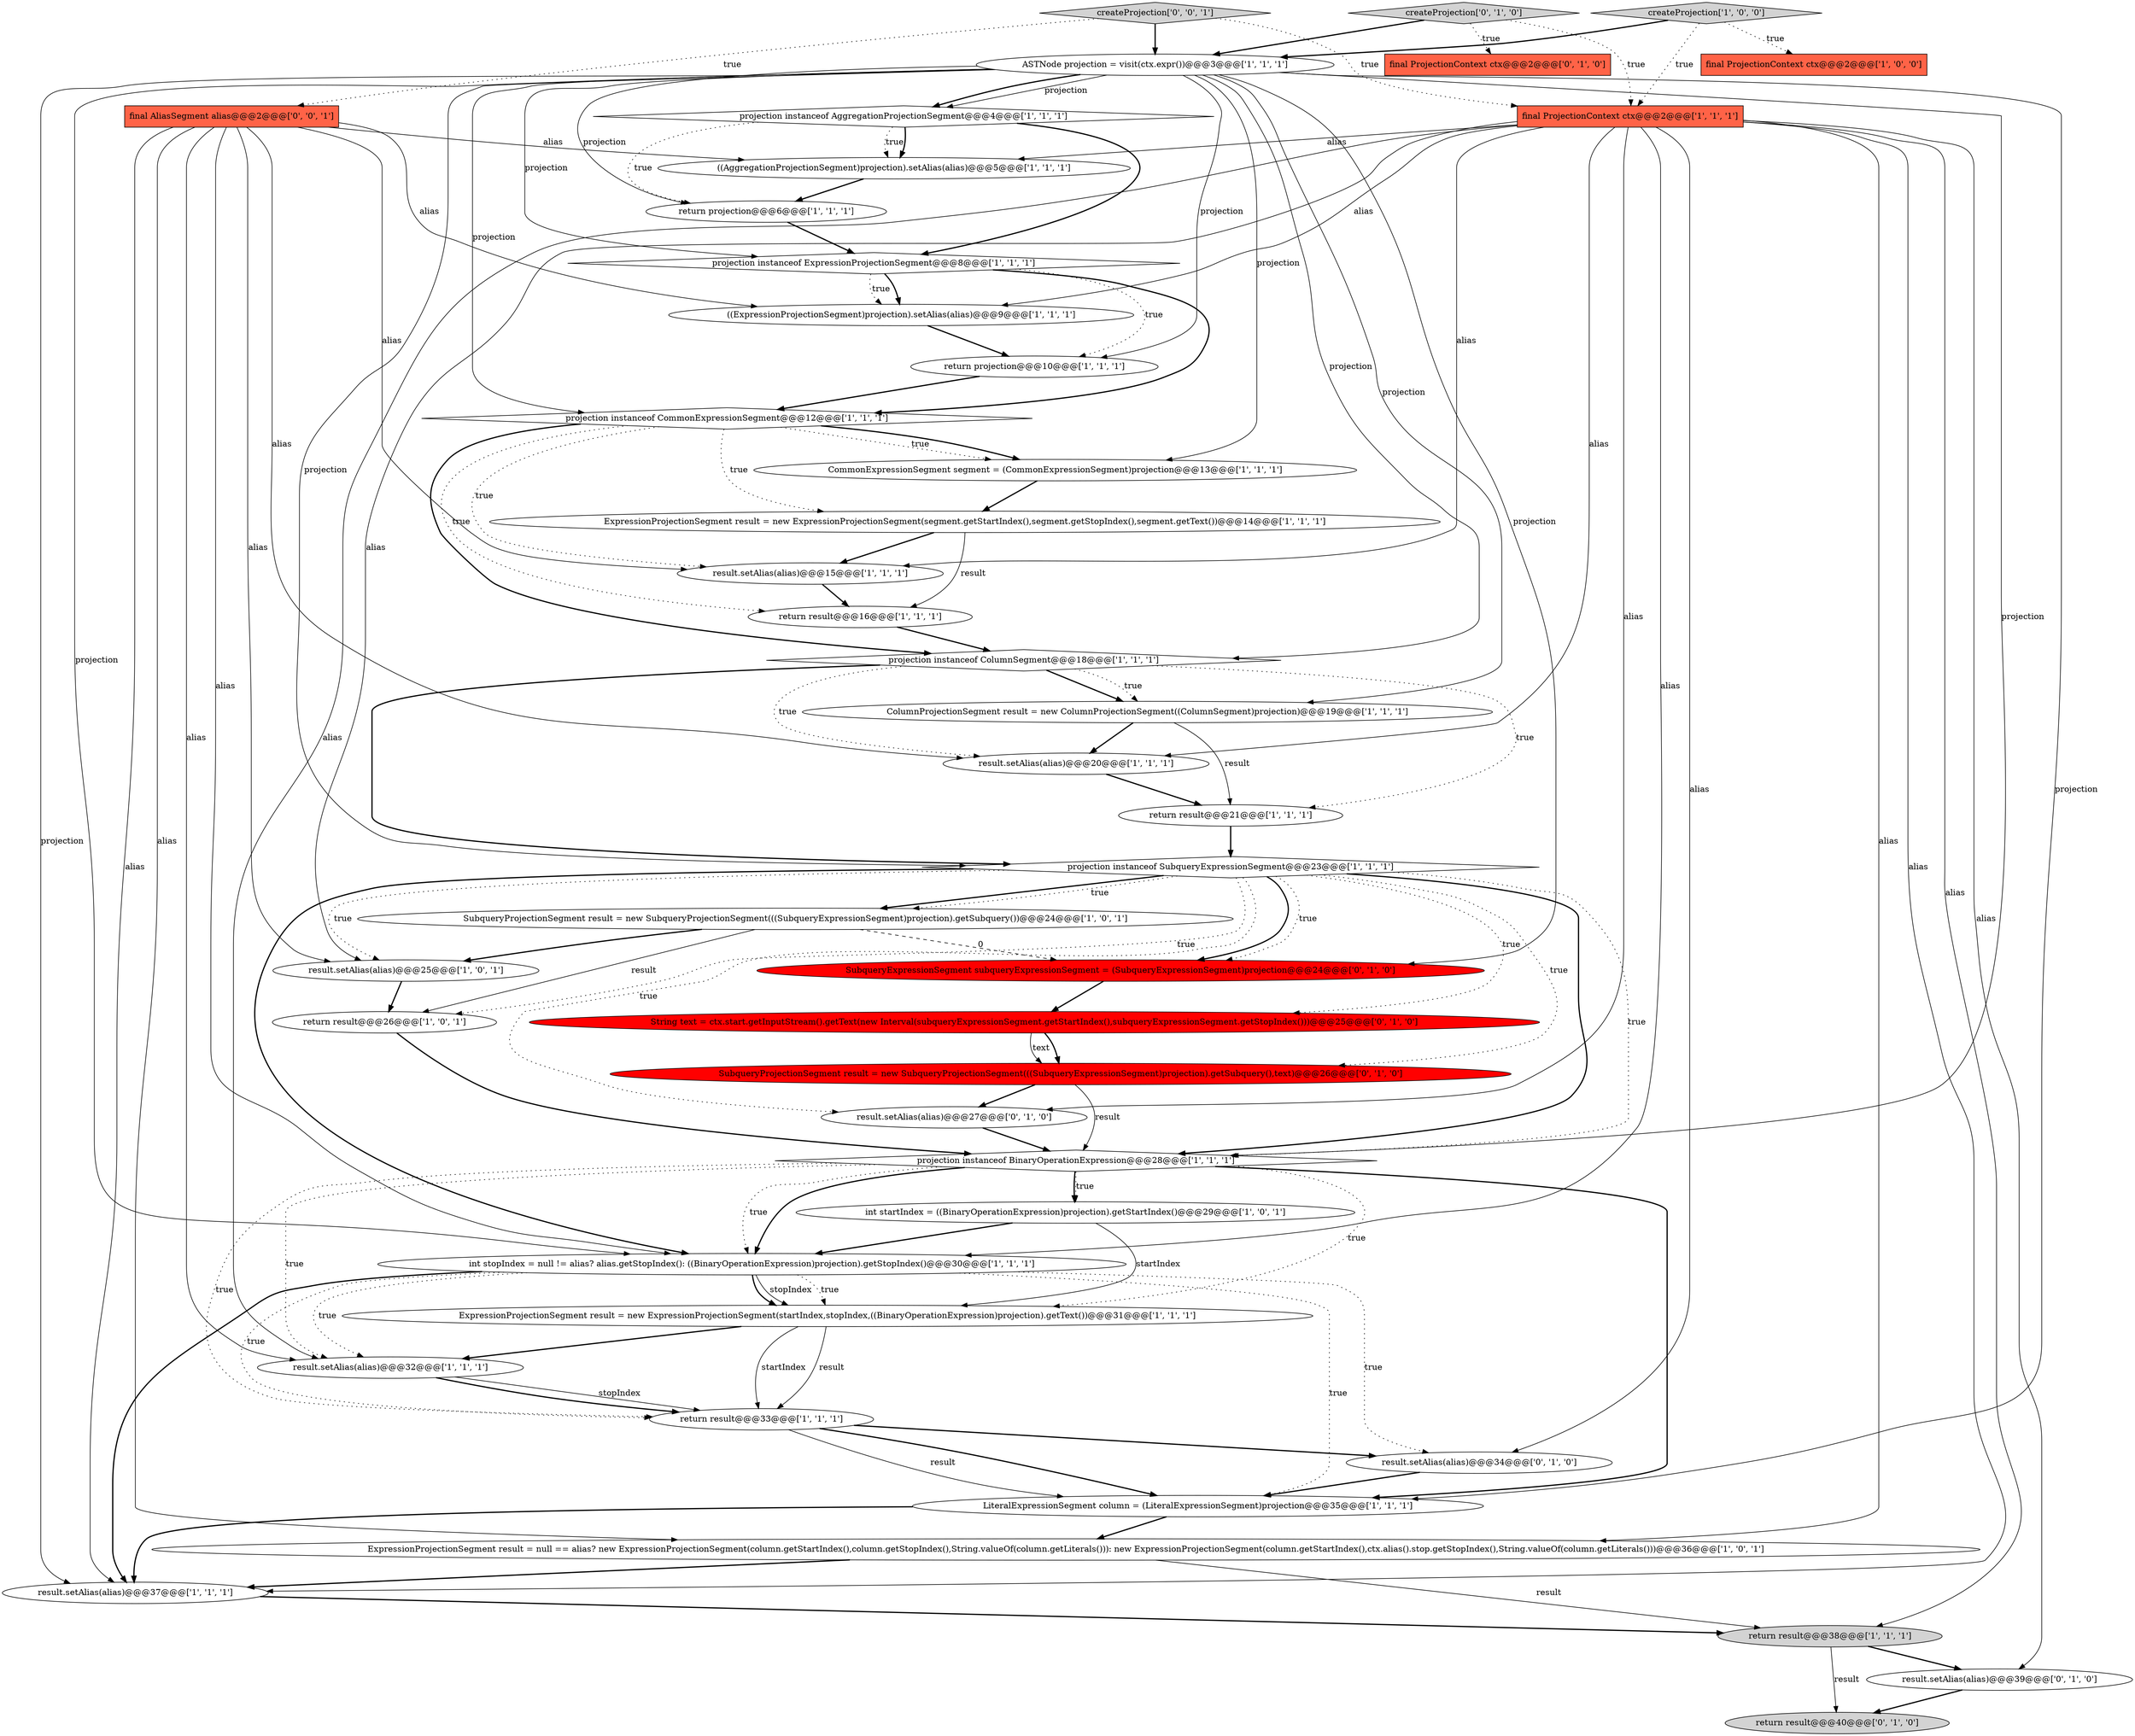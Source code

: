 digraph {
21 [style = filled, label = "((AggregationProjectionSegment)projection).setAlias(alias)@@@5@@@['1', '1', '1']", fillcolor = white, shape = ellipse image = "AAA0AAABBB1BBB"];
5 [style = filled, label = "return result@@@38@@@['1', '1', '1']", fillcolor = lightgray, shape = ellipse image = "AAA0AAABBB1BBB"];
42 [style = filled, label = "final AliasSegment alias@@@2@@@['0', '0', '1']", fillcolor = tomato, shape = box image = "AAA0AAABBB3BBB"];
9 [style = filled, label = "ExpressionProjectionSegment result = new ExpressionProjectionSegment(startIndex,stopIndex,((BinaryOperationExpression)projection).getText())@@@31@@@['1', '1', '1']", fillcolor = white, shape = ellipse image = "AAA0AAABBB1BBB"];
12 [style = filled, label = "return result@@@21@@@['1', '1', '1']", fillcolor = white, shape = ellipse image = "AAA0AAABBB1BBB"];
15 [style = filled, label = "return projection@@@10@@@['1', '1', '1']", fillcolor = white, shape = ellipse image = "AAA0AAABBB1BBB"];
37 [style = filled, label = "result.setAlias(alias)@@@27@@@['0', '1', '0']", fillcolor = white, shape = ellipse image = "AAA0AAABBB2BBB"];
6 [style = filled, label = "projection instanceof ColumnSegment@@@18@@@['1', '1', '1']", fillcolor = white, shape = diamond image = "AAA0AAABBB1BBB"];
20 [style = filled, label = "projection instanceof CommonExpressionSegment@@@12@@@['1', '1', '1']", fillcolor = white, shape = diamond image = "AAA0AAABBB1BBB"];
25 [style = filled, label = "((ExpressionProjectionSegment)projection).setAlias(alias)@@@9@@@['1', '1', '1']", fillcolor = white, shape = ellipse image = "AAA0AAABBB1BBB"];
10 [style = filled, label = "projection instanceof SubqueryExpressionSegment@@@23@@@['1', '1', '1']", fillcolor = white, shape = diamond image = "AAA0AAABBB1BBB"];
35 [style = filled, label = "SubqueryExpressionSegment subqueryExpressionSegment = (SubqueryExpressionSegment)projection@@@24@@@['0', '1', '0']", fillcolor = red, shape = ellipse image = "AAA1AAABBB2BBB"];
4 [style = filled, label = "CommonExpressionSegment segment = (CommonExpressionSegment)projection@@@13@@@['1', '1', '1']", fillcolor = white, shape = ellipse image = "AAA0AAABBB1BBB"];
36 [style = filled, label = "String text = ctx.start.getInputStream().getText(new Interval(subqueryExpressionSegment.getStartIndex(),subqueryExpressionSegment.getStopIndex()))@@@25@@@['0', '1', '0']", fillcolor = red, shape = ellipse image = "AAA1AAABBB2BBB"];
3 [style = filled, label = "result.setAlias(alias)@@@15@@@['1', '1', '1']", fillcolor = white, shape = ellipse image = "AAA0AAABBB1BBB"];
39 [style = filled, label = "result.setAlias(alias)@@@34@@@['0', '1', '0']", fillcolor = white, shape = ellipse image = "AAA0AAABBB2BBB"];
24 [style = filled, label = "return result@@@33@@@['1', '1', '1']", fillcolor = white, shape = ellipse image = "AAA0AAABBB1BBB"];
13 [style = filled, label = "projection instanceof AggregationProjectionSegment@@@4@@@['1', '1', '1']", fillcolor = white, shape = diamond image = "AAA0AAABBB1BBB"];
40 [style = filled, label = "return result@@@40@@@['0', '1', '0']", fillcolor = lightgray, shape = ellipse image = "AAA0AAABBB2BBB"];
19 [style = filled, label = "ColumnProjectionSegment result = new ColumnProjectionSegment((ColumnSegment)projection)@@@19@@@['1', '1', '1']", fillcolor = white, shape = ellipse image = "AAA0AAABBB1BBB"];
8 [style = filled, label = "ASTNode projection = visit(ctx.expr())@@@3@@@['1', '1', '1']", fillcolor = white, shape = ellipse image = "AAA0AAABBB1BBB"];
23 [style = filled, label = "LiteralExpressionSegment column = (LiteralExpressionSegment)projection@@@35@@@['1', '1', '1']", fillcolor = white, shape = ellipse image = "AAA0AAABBB1BBB"];
17 [style = filled, label = "return projection@@@6@@@['1', '1', '1']", fillcolor = white, shape = ellipse image = "AAA0AAABBB1BBB"];
41 [style = filled, label = "SubqueryProjectionSegment result = new SubqueryProjectionSegment(((SubqueryExpressionSegment)projection).getSubquery(),text)@@@26@@@['0', '1', '0']", fillcolor = red, shape = ellipse image = "AAA1AAABBB2BBB"];
33 [style = filled, label = "createProjection['0', '1', '0']", fillcolor = lightgray, shape = diamond image = "AAA0AAABBB2BBB"];
27 [style = filled, label = "result.setAlias(alias)@@@25@@@['1', '0', '1']", fillcolor = white, shape = ellipse image = "AAA0AAABBB1BBB"];
26 [style = filled, label = "return result@@@26@@@['1', '0', '1']", fillcolor = white, shape = ellipse image = "AAA0AAABBB1BBB"];
30 [style = filled, label = "int stopIndex = null != alias? alias.getStopIndex(): ((BinaryOperationExpression)projection).getStopIndex()@@@30@@@['1', '1', '1']", fillcolor = white, shape = ellipse image = "AAA0AAABBB1BBB"];
1 [style = filled, label = "return result@@@16@@@['1', '1', '1']", fillcolor = white, shape = ellipse image = "AAA0AAABBB1BBB"];
18 [style = filled, label = "result.setAlias(alias)@@@37@@@['1', '1', '1']", fillcolor = white, shape = ellipse image = "AAA0AAABBB1BBB"];
32 [style = filled, label = "final ProjectionContext ctx@@@2@@@['1', '1', '1']", fillcolor = tomato, shape = box image = "AAA0AAABBB1BBB"];
11 [style = filled, label = "result.setAlias(alias)@@@20@@@['1', '1', '1']", fillcolor = white, shape = ellipse image = "AAA0AAABBB1BBB"];
28 [style = filled, label = "final ProjectionContext ctx@@@2@@@['1', '0', '0']", fillcolor = tomato, shape = box image = "AAA0AAABBB1BBB"];
34 [style = filled, label = "final ProjectionContext ctx@@@2@@@['0', '1', '0']", fillcolor = tomato, shape = box image = "AAA0AAABBB2BBB"];
29 [style = filled, label = "ExpressionProjectionSegment result = new ExpressionProjectionSegment(segment.getStartIndex(),segment.getStopIndex(),segment.getText())@@@14@@@['1', '1', '1']", fillcolor = white, shape = ellipse image = "AAA0AAABBB1BBB"];
31 [style = filled, label = "result.setAlias(alias)@@@32@@@['1', '1', '1']", fillcolor = white, shape = ellipse image = "AAA0AAABBB1BBB"];
43 [style = filled, label = "createProjection['0', '0', '1']", fillcolor = lightgray, shape = diamond image = "AAA0AAABBB3BBB"];
7 [style = filled, label = "SubqueryProjectionSegment result = new SubqueryProjectionSegment(((SubqueryExpressionSegment)projection).getSubquery())@@@24@@@['1', '0', '1']", fillcolor = white, shape = ellipse image = "AAA0AAABBB1BBB"];
2 [style = filled, label = "int startIndex = ((BinaryOperationExpression)projection).getStartIndex()@@@29@@@['1', '0', '1']", fillcolor = white, shape = ellipse image = "AAA0AAABBB1BBB"];
0 [style = filled, label = "createProjection['1', '0', '0']", fillcolor = lightgray, shape = diamond image = "AAA0AAABBB1BBB"];
38 [style = filled, label = "result.setAlias(alias)@@@39@@@['0', '1', '0']", fillcolor = white, shape = ellipse image = "AAA0AAABBB2BBB"];
22 [style = filled, label = "projection instanceof ExpressionProjectionSegment@@@8@@@['1', '1', '1']", fillcolor = white, shape = diamond image = "AAA0AAABBB1BBB"];
16 [style = filled, label = "ExpressionProjectionSegment result = null == alias? new ExpressionProjectionSegment(column.getStartIndex(),column.getStopIndex(),String.valueOf(column.getLiterals())): new ExpressionProjectionSegment(column.getStartIndex(),ctx.alias().stop.getStopIndex(),String.valueOf(column.getLiterals()))@@@36@@@['1', '0', '1']", fillcolor = white, shape = ellipse image = "AAA0AAABBB1BBB"];
14 [style = filled, label = "projection instanceof BinaryOperationExpression@@@28@@@['1', '1', '1']", fillcolor = white, shape = diamond image = "AAA0AAABBB1BBB"];
8->15 [style = solid, label="projection"];
8->4 [style = solid, label="projection"];
24->39 [style = bold, label=""];
10->35 [style = bold, label=""];
19->11 [style = bold, label=""];
30->18 [style = bold, label=""];
5->38 [style = bold, label=""];
6->19 [style = dotted, label="true"];
32->30 [style = solid, label="alias"];
9->24 [style = solid, label="result"];
42->18 [style = solid, label="alias"];
12->10 [style = bold, label=""];
13->21 [style = dotted, label="true"];
8->13 [style = solid, label="projection"];
15->20 [style = bold, label=""];
39->23 [style = bold, label=""];
7->35 [style = dashed, label="0"];
43->8 [style = bold, label=""];
0->8 [style = bold, label=""];
25->15 [style = bold, label=""];
32->31 [style = solid, label="alias"];
31->24 [style = solid, label="stopIndex"];
13->22 [style = bold, label=""];
6->11 [style = dotted, label="true"];
30->39 [style = dotted, label="true"];
8->35 [style = solid, label="projection"];
32->27 [style = solid, label="alias"];
42->3 [style = solid, label="alias"];
14->2 [style = dotted, label="true"];
22->25 [style = bold, label=""];
42->21 [style = solid, label="alias"];
13->17 [style = dotted, label="true"];
14->30 [style = bold, label=""];
36->41 [style = bold, label=""];
10->14 [style = bold, label=""];
8->22 [style = solid, label="projection"];
14->24 [style = dotted, label="true"];
33->32 [style = dotted, label="true"];
19->12 [style = solid, label="result"];
42->30 [style = solid, label="alias"];
41->37 [style = bold, label=""];
26->14 [style = bold, label=""];
32->39 [style = solid, label="alias"];
11->12 [style = bold, label=""];
43->32 [style = dotted, label="true"];
32->21 [style = solid, label="alias"];
10->7 [style = bold, label=""];
8->30 [style = solid, label="projection"];
22->20 [style = bold, label=""];
32->5 [style = solid, label="alias"];
30->23 [style = dotted, label="true"];
20->3 [style = dotted, label="true"];
30->9 [style = dotted, label="true"];
10->26 [style = dotted, label="true"];
6->12 [style = dotted, label="true"];
41->14 [style = solid, label="result"];
33->8 [style = bold, label=""];
27->26 [style = bold, label=""];
32->16 [style = solid, label="alias"];
16->18 [style = bold, label=""];
24->23 [style = solid, label="result"];
3->1 [style = bold, label=""];
32->37 [style = solid, label="alias"];
8->6 [style = solid, label="projection"];
9->31 [style = bold, label=""];
31->24 [style = bold, label=""];
22->25 [style = dotted, label="true"];
8->19 [style = solid, label="projection"];
30->9 [style = bold, label=""];
32->25 [style = solid, label="alias"];
4->29 [style = bold, label=""];
10->41 [style = dotted, label="true"];
32->18 [style = solid, label="alias"];
32->38 [style = solid, label="alias"];
10->35 [style = dotted, label="true"];
30->9 [style = solid, label="stopIndex"];
42->11 [style = solid, label="alias"];
14->30 [style = dotted, label="true"];
32->11 [style = solid, label="alias"];
1->6 [style = bold, label=""];
42->31 [style = solid, label="alias"];
14->23 [style = bold, label=""];
20->1 [style = dotted, label="true"];
20->4 [style = dotted, label="true"];
6->10 [style = bold, label=""];
36->41 [style = solid, label="text"];
2->9 [style = solid, label="startIndex"];
42->25 [style = solid, label="alias"];
14->2 [style = bold, label=""];
0->32 [style = dotted, label="true"];
38->40 [style = bold, label=""];
22->15 [style = dotted, label="true"];
10->37 [style = dotted, label="true"];
10->30 [style = bold, label=""];
23->18 [style = bold, label=""];
30->31 [style = dotted, label="true"];
8->13 [style = bold, label=""];
24->23 [style = bold, label=""];
42->16 [style = solid, label="alias"];
0->28 [style = dotted, label="true"];
8->18 [style = solid, label="projection"];
23->16 [style = bold, label=""];
5->40 [style = solid, label="result"];
30->24 [style = dotted, label="true"];
29->1 [style = solid, label="result"];
29->3 [style = bold, label=""];
33->34 [style = dotted, label="true"];
8->10 [style = solid, label="projection"];
32->3 [style = solid, label="alias"];
6->19 [style = bold, label=""];
20->6 [style = bold, label=""];
8->20 [style = solid, label="projection"];
17->22 [style = bold, label=""];
43->42 [style = dotted, label="true"];
20->4 [style = bold, label=""];
9->24 [style = solid, label="startIndex"];
10->14 [style = dotted, label="true"];
8->17 [style = solid, label="projection"];
10->36 [style = dotted, label="true"];
37->14 [style = bold, label=""];
8->14 [style = solid, label="projection"];
7->26 [style = solid, label="result"];
20->29 [style = dotted, label="true"];
18->5 [style = bold, label=""];
8->23 [style = solid, label="projection"];
16->5 [style = solid, label="result"];
7->27 [style = bold, label=""];
42->27 [style = solid, label="alias"];
14->31 [style = dotted, label="true"];
10->27 [style = dotted, label="true"];
14->9 [style = dotted, label="true"];
35->36 [style = bold, label=""];
2->30 [style = bold, label=""];
13->21 [style = bold, label=""];
21->17 [style = bold, label=""];
10->7 [style = dotted, label="true"];
}
